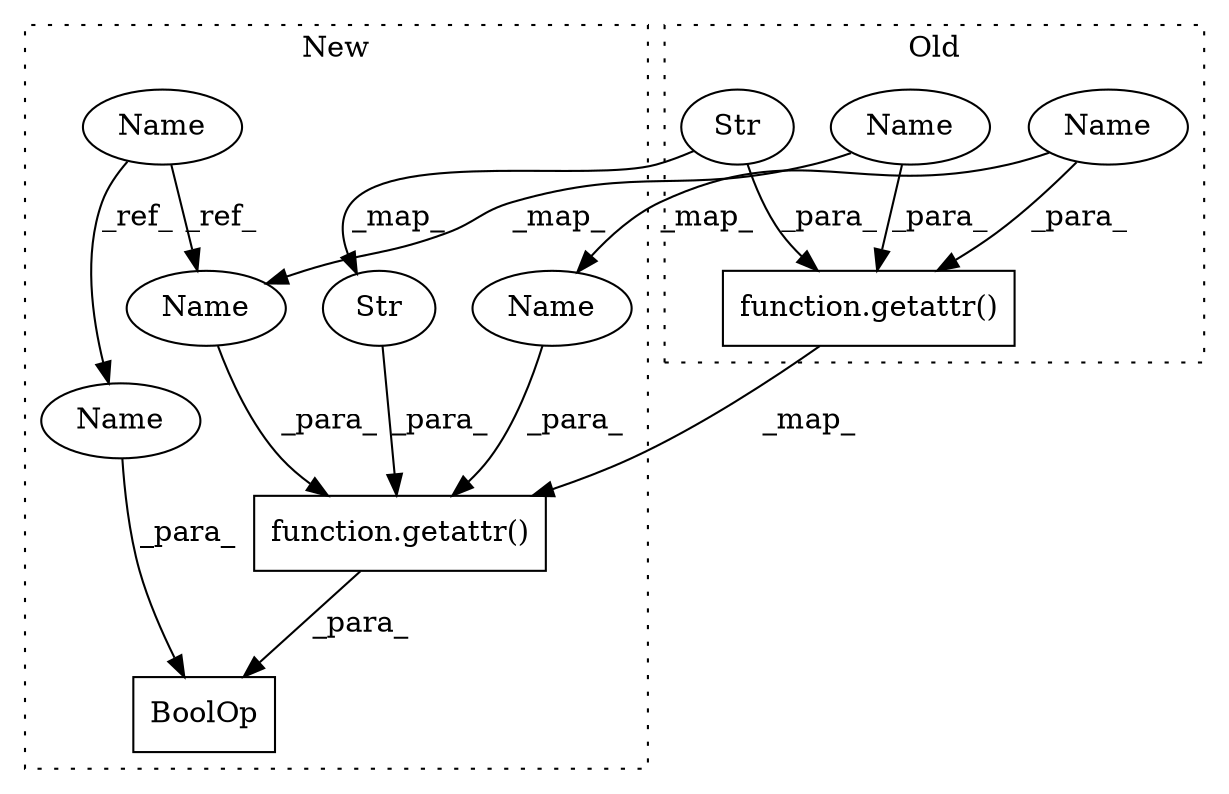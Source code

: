 digraph G {
subgraph cluster0 {
1 [label="function.getattr()" a="75" s="9944,9969" l="8,1" shape="box"];
5 [label="Str" a="66" s="9956" l="10" shape="ellipse"];
9 [label="Name" a="87" s="9952" l="2" shape="ellipse"];
10 [label="Name" a="87" s="9968" l="1" shape="ellipse"];
label = "Old";
style="dotted";
}
subgraph cluster1 {
2 [label="function.getattr()" a="75" s="9944,9969" l="8,1" shape="box"];
3 [label="BoolOp" a="72" s="9944" l="31" shape="box"];
4 [label="Name" a="87" s="9643" l="1" shape="ellipse"];
6 [label="Str" a="66" s="9956" l="10" shape="ellipse"];
7 [label="Name" a="87" s="9968" l="1" shape="ellipse"];
8 [label="Name" a="87" s="9974" l="1" shape="ellipse"];
11 [label="Name" a="87" s="9952" l="2" shape="ellipse"];
label = "New";
style="dotted";
}
1 -> 2 [label="_map_"];
2 -> 3 [label="_para_"];
4 -> 8 [label="_ref_"];
4 -> 7 [label="_ref_"];
5 -> 1 [label="_para_"];
5 -> 6 [label="_map_"];
6 -> 2 [label="_para_"];
7 -> 2 [label="_para_"];
8 -> 3 [label="_para_"];
9 -> 11 [label="_map_"];
9 -> 1 [label="_para_"];
10 -> 7 [label="_map_"];
10 -> 1 [label="_para_"];
11 -> 2 [label="_para_"];
}